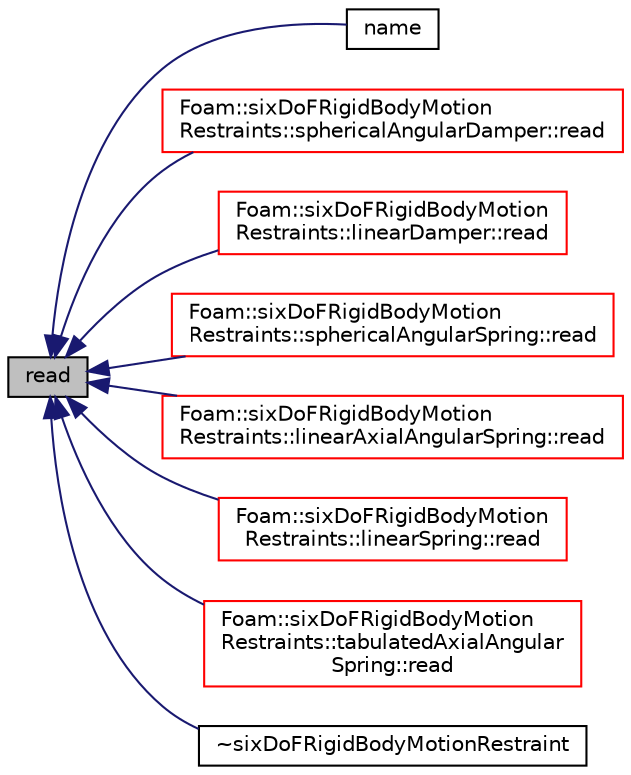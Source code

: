digraph "read"
{
  bgcolor="transparent";
  edge [fontname="Helvetica",fontsize="10",labelfontname="Helvetica",labelfontsize="10"];
  node [fontname="Helvetica",fontsize="10",shape=record];
  rankdir="LR";
  Node1 [label="read",height=0.2,width=0.4,color="black", fillcolor="grey75", style="filled", fontcolor="black"];
  Node1 -> Node2 [dir="back",color="midnightblue",fontsize="10",style="solid",fontname="Helvetica"];
  Node2 [label="name",height=0.2,width=0.4,color="black",URL="$a02409.html#a75b72488d2e82151b025744974919d5d",tooltip="Return the name. "];
  Node1 -> Node3 [dir="back",color="midnightblue",fontsize="10",style="solid",fontname="Helvetica"];
  Node3 [label="Foam::sixDoFRigidBodyMotion\lRestraints::sphericalAngularDamper::read",height=0.2,width=0.4,color="red",URL="$a02486.html#affa21705bb326eaf3c87a5c6c1e56f3b",tooltip="Update properties from given dictionary. "];
  Node1 -> Node4 [dir="back",color="midnightblue",fontsize="10",style="solid",fontname="Helvetica"];
  Node4 [label="Foam::sixDoFRigidBodyMotion\lRestraints::linearDamper::read",height=0.2,width=0.4,color="red",URL="$a01367.html#affa21705bb326eaf3c87a5c6c1e56f3b",tooltip="Update properties from given dictionary. "];
  Node1 -> Node5 [dir="back",color="midnightblue",fontsize="10",style="solid",fontname="Helvetica"];
  Node5 [label="Foam::sixDoFRigidBodyMotion\lRestraints::sphericalAngularSpring::read",height=0.2,width=0.4,color="red",URL="$a02488.html#affa21705bb326eaf3c87a5c6c1e56f3b",tooltip="Update properties from given dictionary. "];
  Node1 -> Node6 [dir="back",color="midnightblue",fontsize="10",style="solid",fontname="Helvetica"];
  Node6 [label="Foam::sixDoFRigidBodyMotion\lRestraints::linearAxialAngularSpring::read",height=0.2,width=0.4,color="red",URL="$a01365.html#affa21705bb326eaf3c87a5c6c1e56f3b",tooltip="Update properties from given dictionary. "];
  Node1 -> Node7 [dir="back",color="midnightblue",fontsize="10",style="solid",fontname="Helvetica"];
  Node7 [label="Foam::sixDoFRigidBodyMotion\lRestraints::linearSpring::read",height=0.2,width=0.4,color="red",URL="$a01377.html#affa21705bb326eaf3c87a5c6c1e56f3b",tooltip="Update properties from given dictionary. "];
  Node1 -> Node8 [dir="back",color="midnightblue",fontsize="10",style="solid",fontname="Helvetica"];
  Node8 [label="Foam::sixDoFRigidBodyMotion\lRestraints::tabulatedAxialAngular\lSpring::read",height=0.2,width=0.4,color="red",URL="$a02647.html#affa21705bb326eaf3c87a5c6c1e56f3b",tooltip="Update properties from given dictionary. "];
  Node1 -> Node9 [dir="back",color="midnightblue",fontsize="10",style="solid",fontname="Helvetica"];
  Node9 [label="~sixDoFRigidBodyMotionRestraint",height=0.2,width=0.4,color="black",URL="$a02409.html#a79fd3316c8bdb6e7c66bae61134b77a1",tooltip="Destructor. "];
}
